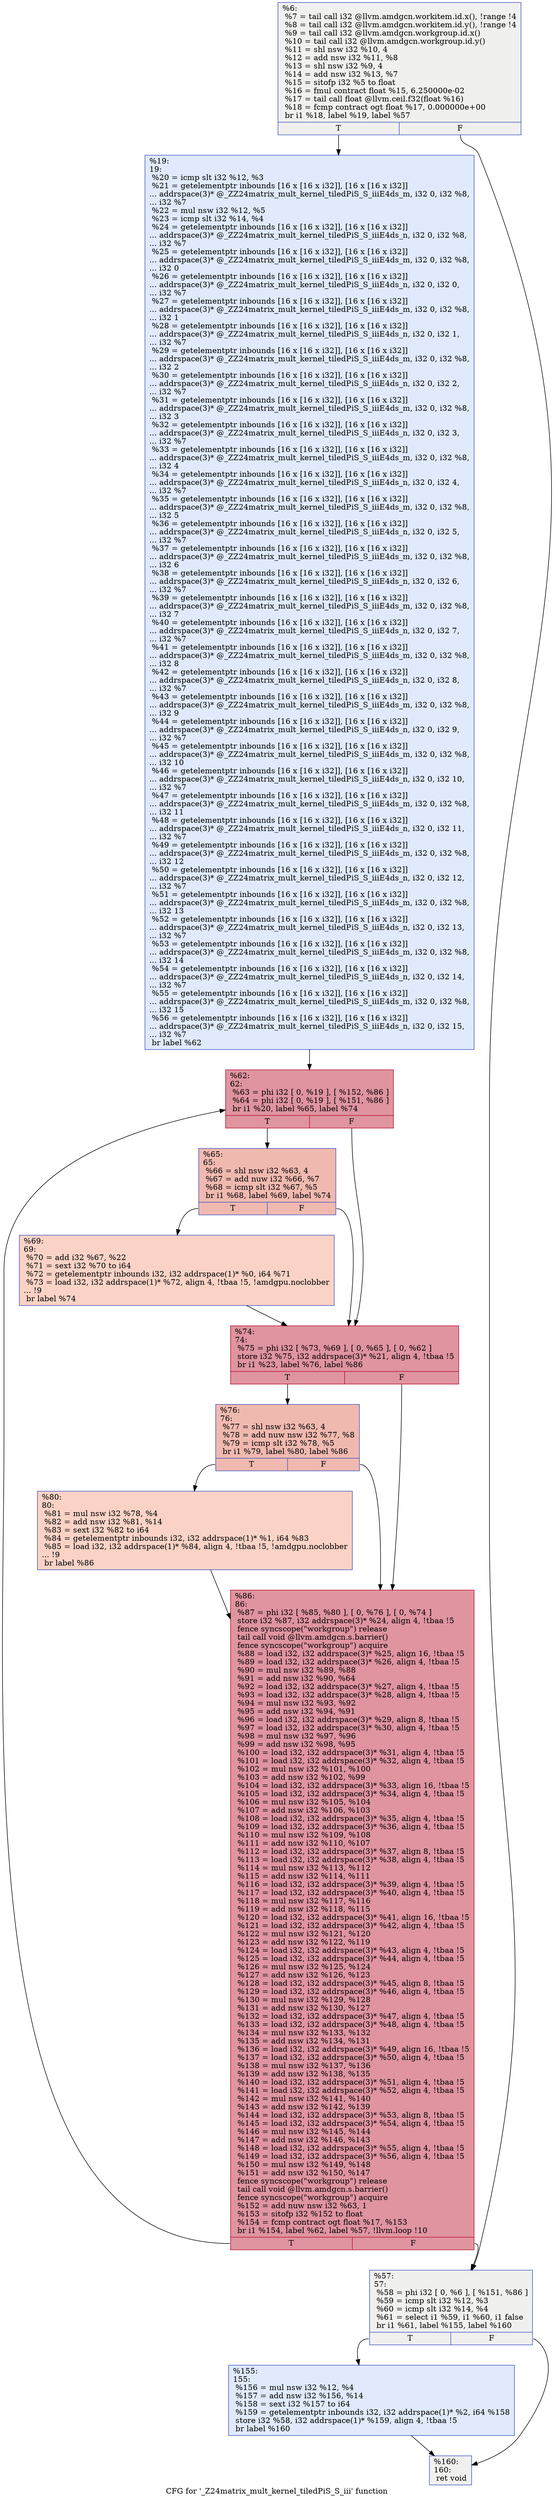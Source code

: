 digraph "CFG for '_Z24matrix_mult_kernel_tiledPiS_S_iii' function" {
	label="CFG for '_Z24matrix_mult_kernel_tiledPiS_S_iii' function";

	Node0x63797b0 [shape=record,color="#3d50c3ff", style=filled, fillcolor="#dedcdb70",label="{%6:\l  %7 = tail call i32 @llvm.amdgcn.workitem.id.x(), !range !4\l  %8 = tail call i32 @llvm.amdgcn.workitem.id.y(), !range !4\l  %9 = tail call i32 @llvm.amdgcn.workgroup.id.x()\l  %10 = tail call i32 @llvm.amdgcn.workgroup.id.y()\l  %11 = shl nsw i32 %10, 4\l  %12 = add nsw i32 %11, %8\l  %13 = shl nsw i32 %9, 4\l  %14 = add nsw i32 %13, %7\l  %15 = sitofp i32 %5 to float\l  %16 = fmul contract float %15, 6.250000e-02\l  %17 = tail call float @llvm.ceil.f32(float %16)\l  %18 = fcmp contract ogt float %17, 0.000000e+00\l  br i1 %18, label %19, label %57\l|{<s0>T|<s1>F}}"];
	Node0x63797b0:s0 -> Node0x637c8e0;
	Node0x63797b0:s1 -> Node0x637c970;
	Node0x637c8e0 [shape=record,color="#3d50c3ff", style=filled, fillcolor="#b9d0f970",label="{%19:\l19:                                               \l  %20 = icmp slt i32 %12, %3\l  %21 = getelementptr inbounds [16 x [16 x i32]], [16 x [16 x i32]]\l... addrspace(3)* @_ZZ24matrix_mult_kernel_tiledPiS_S_iiiE4ds_m, i32 0, i32 %8,\l... i32 %7\l  %22 = mul nsw i32 %12, %5\l  %23 = icmp slt i32 %14, %4\l  %24 = getelementptr inbounds [16 x [16 x i32]], [16 x [16 x i32]]\l... addrspace(3)* @_ZZ24matrix_mult_kernel_tiledPiS_S_iiiE4ds_n, i32 0, i32 %8,\l... i32 %7\l  %25 = getelementptr inbounds [16 x [16 x i32]], [16 x [16 x i32]]\l... addrspace(3)* @_ZZ24matrix_mult_kernel_tiledPiS_S_iiiE4ds_m, i32 0, i32 %8,\l... i32 0\l  %26 = getelementptr inbounds [16 x [16 x i32]], [16 x [16 x i32]]\l... addrspace(3)* @_ZZ24matrix_mult_kernel_tiledPiS_S_iiiE4ds_n, i32 0, i32 0,\l... i32 %7\l  %27 = getelementptr inbounds [16 x [16 x i32]], [16 x [16 x i32]]\l... addrspace(3)* @_ZZ24matrix_mult_kernel_tiledPiS_S_iiiE4ds_m, i32 0, i32 %8,\l... i32 1\l  %28 = getelementptr inbounds [16 x [16 x i32]], [16 x [16 x i32]]\l... addrspace(3)* @_ZZ24matrix_mult_kernel_tiledPiS_S_iiiE4ds_n, i32 0, i32 1,\l... i32 %7\l  %29 = getelementptr inbounds [16 x [16 x i32]], [16 x [16 x i32]]\l... addrspace(3)* @_ZZ24matrix_mult_kernel_tiledPiS_S_iiiE4ds_m, i32 0, i32 %8,\l... i32 2\l  %30 = getelementptr inbounds [16 x [16 x i32]], [16 x [16 x i32]]\l... addrspace(3)* @_ZZ24matrix_mult_kernel_tiledPiS_S_iiiE4ds_n, i32 0, i32 2,\l... i32 %7\l  %31 = getelementptr inbounds [16 x [16 x i32]], [16 x [16 x i32]]\l... addrspace(3)* @_ZZ24matrix_mult_kernel_tiledPiS_S_iiiE4ds_m, i32 0, i32 %8,\l... i32 3\l  %32 = getelementptr inbounds [16 x [16 x i32]], [16 x [16 x i32]]\l... addrspace(3)* @_ZZ24matrix_mult_kernel_tiledPiS_S_iiiE4ds_n, i32 0, i32 3,\l... i32 %7\l  %33 = getelementptr inbounds [16 x [16 x i32]], [16 x [16 x i32]]\l... addrspace(3)* @_ZZ24matrix_mult_kernel_tiledPiS_S_iiiE4ds_m, i32 0, i32 %8,\l... i32 4\l  %34 = getelementptr inbounds [16 x [16 x i32]], [16 x [16 x i32]]\l... addrspace(3)* @_ZZ24matrix_mult_kernel_tiledPiS_S_iiiE4ds_n, i32 0, i32 4,\l... i32 %7\l  %35 = getelementptr inbounds [16 x [16 x i32]], [16 x [16 x i32]]\l... addrspace(3)* @_ZZ24matrix_mult_kernel_tiledPiS_S_iiiE4ds_m, i32 0, i32 %8,\l... i32 5\l  %36 = getelementptr inbounds [16 x [16 x i32]], [16 x [16 x i32]]\l... addrspace(3)* @_ZZ24matrix_mult_kernel_tiledPiS_S_iiiE4ds_n, i32 0, i32 5,\l... i32 %7\l  %37 = getelementptr inbounds [16 x [16 x i32]], [16 x [16 x i32]]\l... addrspace(3)* @_ZZ24matrix_mult_kernel_tiledPiS_S_iiiE4ds_m, i32 0, i32 %8,\l... i32 6\l  %38 = getelementptr inbounds [16 x [16 x i32]], [16 x [16 x i32]]\l... addrspace(3)* @_ZZ24matrix_mult_kernel_tiledPiS_S_iiiE4ds_n, i32 0, i32 6,\l... i32 %7\l  %39 = getelementptr inbounds [16 x [16 x i32]], [16 x [16 x i32]]\l... addrspace(3)* @_ZZ24matrix_mult_kernel_tiledPiS_S_iiiE4ds_m, i32 0, i32 %8,\l... i32 7\l  %40 = getelementptr inbounds [16 x [16 x i32]], [16 x [16 x i32]]\l... addrspace(3)* @_ZZ24matrix_mult_kernel_tiledPiS_S_iiiE4ds_n, i32 0, i32 7,\l... i32 %7\l  %41 = getelementptr inbounds [16 x [16 x i32]], [16 x [16 x i32]]\l... addrspace(3)* @_ZZ24matrix_mult_kernel_tiledPiS_S_iiiE4ds_m, i32 0, i32 %8,\l... i32 8\l  %42 = getelementptr inbounds [16 x [16 x i32]], [16 x [16 x i32]]\l... addrspace(3)* @_ZZ24matrix_mult_kernel_tiledPiS_S_iiiE4ds_n, i32 0, i32 8,\l... i32 %7\l  %43 = getelementptr inbounds [16 x [16 x i32]], [16 x [16 x i32]]\l... addrspace(3)* @_ZZ24matrix_mult_kernel_tiledPiS_S_iiiE4ds_m, i32 0, i32 %8,\l... i32 9\l  %44 = getelementptr inbounds [16 x [16 x i32]], [16 x [16 x i32]]\l... addrspace(3)* @_ZZ24matrix_mult_kernel_tiledPiS_S_iiiE4ds_n, i32 0, i32 9,\l... i32 %7\l  %45 = getelementptr inbounds [16 x [16 x i32]], [16 x [16 x i32]]\l... addrspace(3)* @_ZZ24matrix_mult_kernel_tiledPiS_S_iiiE4ds_m, i32 0, i32 %8,\l... i32 10\l  %46 = getelementptr inbounds [16 x [16 x i32]], [16 x [16 x i32]]\l... addrspace(3)* @_ZZ24matrix_mult_kernel_tiledPiS_S_iiiE4ds_n, i32 0, i32 10,\l... i32 %7\l  %47 = getelementptr inbounds [16 x [16 x i32]], [16 x [16 x i32]]\l... addrspace(3)* @_ZZ24matrix_mult_kernel_tiledPiS_S_iiiE4ds_m, i32 0, i32 %8,\l... i32 11\l  %48 = getelementptr inbounds [16 x [16 x i32]], [16 x [16 x i32]]\l... addrspace(3)* @_ZZ24matrix_mult_kernel_tiledPiS_S_iiiE4ds_n, i32 0, i32 11,\l... i32 %7\l  %49 = getelementptr inbounds [16 x [16 x i32]], [16 x [16 x i32]]\l... addrspace(3)* @_ZZ24matrix_mult_kernel_tiledPiS_S_iiiE4ds_m, i32 0, i32 %8,\l... i32 12\l  %50 = getelementptr inbounds [16 x [16 x i32]], [16 x [16 x i32]]\l... addrspace(3)* @_ZZ24matrix_mult_kernel_tiledPiS_S_iiiE4ds_n, i32 0, i32 12,\l... i32 %7\l  %51 = getelementptr inbounds [16 x [16 x i32]], [16 x [16 x i32]]\l... addrspace(3)* @_ZZ24matrix_mult_kernel_tiledPiS_S_iiiE4ds_m, i32 0, i32 %8,\l... i32 13\l  %52 = getelementptr inbounds [16 x [16 x i32]], [16 x [16 x i32]]\l... addrspace(3)* @_ZZ24matrix_mult_kernel_tiledPiS_S_iiiE4ds_n, i32 0, i32 13,\l... i32 %7\l  %53 = getelementptr inbounds [16 x [16 x i32]], [16 x [16 x i32]]\l... addrspace(3)* @_ZZ24matrix_mult_kernel_tiledPiS_S_iiiE4ds_m, i32 0, i32 %8,\l... i32 14\l  %54 = getelementptr inbounds [16 x [16 x i32]], [16 x [16 x i32]]\l... addrspace(3)* @_ZZ24matrix_mult_kernel_tiledPiS_S_iiiE4ds_n, i32 0, i32 14,\l... i32 %7\l  %55 = getelementptr inbounds [16 x [16 x i32]], [16 x [16 x i32]]\l... addrspace(3)* @_ZZ24matrix_mult_kernel_tiledPiS_S_iiiE4ds_m, i32 0, i32 %8,\l... i32 15\l  %56 = getelementptr inbounds [16 x [16 x i32]], [16 x [16 x i32]]\l... addrspace(3)* @_ZZ24matrix_mult_kernel_tiledPiS_S_iiiE4ds_n, i32 0, i32 15,\l... i32 %7\l  br label %62\l}"];
	Node0x637c8e0 -> Node0x637cb90;
	Node0x637c970 [shape=record,color="#3d50c3ff", style=filled, fillcolor="#dedcdb70",label="{%57:\l57:                                               \l  %58 = phi i32 [ 0, %6 ], [ %151, %86 ]\l  %59 = icmp slt i32 %12, %3\l  %60 = icmp slt i32 %14, %4\l  %61 = select i1 %59, i1 %60, i1 false\l  br i1 %61, label %155, label %160\l|{<s0>T|<s1>F}}"];
	Node0x637c970:s0 -> Node0x637f240;
	Node0x637c970:s1 -> Node0x637f2d0;
	Node0x637cb90 [shape=record,color="#b70d28ff", style=filled, fillcolor="#b70d2870",label="{%62:\l62:                                               \l  %63 = phi i32 [ 0, %19 ], [ %152, %86 ]\l  %64 = phi i32 [ 0, %19 ], [ %151, %86 ]\l  br i1 %20, label %65, label %74\l|{<s0>T|<s1>F}}"];
	Node0x637cb90:s0 -> Node0x637d650;
	Node0x637cb90:s1 -> Node0x637d6e0;
	Node0x637d650 [shape=record,color="#3d50c3ff", style=filled, fillcolor="#de614d70",label="{%65:\l65:                                               \l  %66 = shl nsw i32 %63, 4\l  %67 = add nuw i32 %66, %7\l  %68 = icmp slt i32 %67, %5\l  br i1 %68, label %69, label %74\l|{<s0>T|<s1>F}}"];
	Node0x637d650:s0 -> Node0x637fb60;
	Node0x637d650:s1 -> Node0x637d6e0;
	Node0x637fb60 [shape=record,color="#3d50c3ff", style=filled, fillcolor="#f59c7d70",label="{%69:\l69:                                               \l  %70 = add i32 %67, %22\l  %71 = sext i32 %70 to i64\l  %72 = getelementptr inbounds i32, i32 addrspace(1)* %0, i64 %71\l  %73 = load i32, i32 addrspace(1)* %72, align 4, !tbaa !5, !amdgpu.noclobber\l... !9\l  br label %74\l}"];
	Node0x637fb60 -> Node0x637d6e0;
	Node0x637d6e0 [shape=record,color="#b70d28ff", style=filled, fillcolor="#b70d2870",label="{%74:\l74:                                               \l  %75 = phi i32 [ %73, %69 ], [ 0, %65 ], [ 0, %62 ]\l  store i32 %75, i32 addrspace(3)* %21, align 4, !tbaa !5\l  br i1 %23, label %76, label %86\l|{<s0>T|<s1>F}}"];
	Node0x637d6e0:s0 -> Node0x63808c0;
	Node0x637d6e0:s1 -> Node0x637ef00;
	Node0x63808c0 [shape=record,color="#3d50c3ff", style=filled, fillcolor="#de614d70",label="{%76:\l76:                                               \l  %77 = shl nsw i32 %63, 4\l  %78 = add nuw nsw i32 %77, %8\l  %79 = icmp slt i32 %78, %5\l  br i1 %79, label %80, label %86\l|{<s0>T|<s1>F}}"];
	Node0x63808c0:s0 -> Node0x6380b70;
	Node0x63808c0:s1 -> Node0x637ef00;
	Node0x6380b70 [shape=record,color="#3d50c3ff", style=filled, fillcolor="#f59c7d70",label="{%80:\l80:                                               \l  %81 = mul nsw i32 %78, %4\l  %82 = add nsw i32 %81, %14\l  %83 = sext i32 %82 to i64\l  %84 = getelementptr inbounds i32, i32 addrspace(1)* %1, i64 %83\l  %85 = load i32, i32 addrspace(1)* %84, align 4, !tbaa !5, !amdgpu.noclobber\l... !9\l  br label %86\l}"];
	Node0x6380b70 -> Node0x637ef00;
	Node0x637ef00 [shape=record,color="#b70d28ff", style=filled, fillcolor="#b70d2870",label="{%86:\l86:                                               \l  %87 = phi i32 [ %85, %80 ], [ 0, %76 ], [ 0, %74 ]\l  store i32 %87, i32 addrspace(3)* %24, align 4, !tbaa !5\l  fence syncscope(\"workgroup\") release\l  tail call void @llvm.amdgcn.s.barrier()\l  fence syncscope(\"workgroup\") acquire\l  %88 = load i32, i32 addrspace(3)* %25, align 16, !tbaa !5\l  %89 = load i32, i32 addrspace(3)* %26, align 4, !tbaa !5\l  %90 = mul nsw i32 %89, %88\l  %91 = add nsw i32 %90, %64\l  %92 = load i32, i32 addrspace(3)* %27, align 4, !tbaa !5\l  %93 = load i32, i32 addrspace(3)* %28, align 4, !tbaa !5\l  %94 = mul nsw i32 %93, %92\l  %95 = add nsw i32 %94, %91\l  %96 = load i32, i32 addrspace(3)* %29, align 8, !tbaa !5\l  %97 = load i32, i32 addrspace(3)* %30, align 4, !tbaa !5\l  %98 = mul nsw i32 %97, %96\l  %99 = add nsw i32 %98, %95\l  %100 = load i32, i32 addrspace(3)* %31, align 4, !tbaa !5\l  %101 = load i32, i32 addrspace(3)* %32, align 4, !tbaa !5\l  %102 = mul nsw i32 %101, %100\l  %103 = add nsw i32 %102, %99\l  %104 = load i32, i32 addrspace(3)* %33, align 16, !tbaa !5\l  %105 = load i32, i32 addrspace(3)* %34, align 4, !tbaa !5\l  %106 = mul nsw i32 %105, %104\l  %107 = add nsw i32 %106, %103\l  %108 = load i32, i32 addrspace(3)* %35, align 4, !tbaa !5\l  %109 = load i32, i32 addrspace(3)* %36, align 4, !tbaa !5\l  %110 = mul nsw i32 %109, %108\l  %111 = add nsw i32 %110, %107\l  %112 = load i32, i32 addrspace(3)* %37, align 8, !tbaa !5\l  %113 = load i32, i32 addrspace(3)* %38, align 4, !tbaa !5\l  %114 = mul nsw i32 %113, %112\l  %115 = add nsw i32 %114, %111\l  %116 = load i32, i32 addrspace(3)* %39, align 4, !tbaa !5\l  %117 = load i32, i32 addrspace(3)* %40, align 4, !tbaa !5\l  %118 = mul nsw i32 %117, %116\l  %119 = add nsw i32 %118, %115\l  %120 = load i32, i32 addrspace(3)* %41, align 16, !tbaa !5\l  %121 = load i32, i32 addrspace(3)* %42, align 4, !tbaa !5\l  %122 = mul nsw i32 %121, %120\l  %123 = add nsw i32 %122, %119\l  %124 = load i32, i32 addrspace(3)* %43, align 4, !tbaa !5\l  %125 = load i32, i32 addrspace(3)* %44, align 4, !tbaa !5\l  %126 = mul nsw i32 %125, %124\l  %127 = add nsw i32 %126, %123\l  %128 = load i32, i32 addrspace(3)* %45, align 8, !tbaa !5\l  %129 = load i32, i32 addrspace(3)* %46, align 4, !tbaa !5\l  %130 = mul nsw i32 %129, %128\l  %131 = add nsw i32 %130, %127\l  %132 = load i32, i32 addrspace(3)* %47, align 4, !tbaa !5\l  %133 = load i32, i32 addrspace(3)* %48, align 4, !tbaa !5\l  %134 = mul nsw i32 %133, %132\l  %135 = add nsw i32 %134, %131\l  %136 = load i32, i32 addrspace(3)* %49, align 16, !tbaa !5\l  %137 = load i32, i32 addrspace(3)* %50, align 4, !tbaa !5\l  %138 = mul nsw i32 %137, %136\l  %139 = add nsw i32 %138, %135\l  %140 = load i32, i32 addrspace(3)* %51, align 4, !tbaa !5\l  %141 = load i32, i32 addrspace(3)* %52, align 4, !tbaa !5\l  %142 = mul nsw i32 %141, %140\l  %143 = add nsw i32 %142, %139\l  %144 = load i32, i32 addrspace(3)* %53, align 8, !tbaa !5\l  %145 = load i32, i32 addrspace(3)* %54, align 4, !tbaa !5\l  %146 = mul nsw i32 %145, %144\l  %147 = add nsw i32 %146, %143\l  %148 = load i32, i32 addrspace(3)* %55, align 4, !tbaa !5\l  %149 = load i32, i32 addrspace(3)* %56, align 4, !tbaa !5\l  %150 = mul nsw i32 %149, %148\l  %151 = add nsw i32 %150, %147\l  fence syncscope(\"workgroup\") release\l  tail call void @llvm.amdgcn.s.barrier()\l  fence syncscope(\"workgroup\") acquire\l  %152 = add nuw nsw i32 %63, 1\l  %153 = sitofp i32 %152 to float\l  %154 = fcmp contract ogt float %17, %153\l  br i1 %154, label %62, label %57, !llvm.loop !10\l|{<s0>T|<s1>F}}"];
	Node0x637ef00:s0 -> Node0x637cb90;
	Node0x637ef00:s1 -> Node0x637c970;
	Node0x637f240 [shape=record,color="#3d50c3ff", style=filled, fillcolor="#b9d0f970",label="{%155:\l155:                                              \l  %156 = mul nsw i32 %12, %4\l  %157 = add nsw i32 %156, %14\l  %158 = sext i32 %157 to i64\l  %159 = getelementptr inbounds i32, i32 addrspace(1)* %2, i64 %158\l  store i32 %58, i32 addrspace(1)* %159, align 4, !tbaa !5\l  br label %160\l}"];
	Node0x637f240 -> Node0x637f2d0;
	Node0x637f2d0 [shape=record,color="#3d50c3ff", style=filled, fillcolor="#dedcdb70",label="{%160:\l160:                                              \l  ret void\l}"];
}
